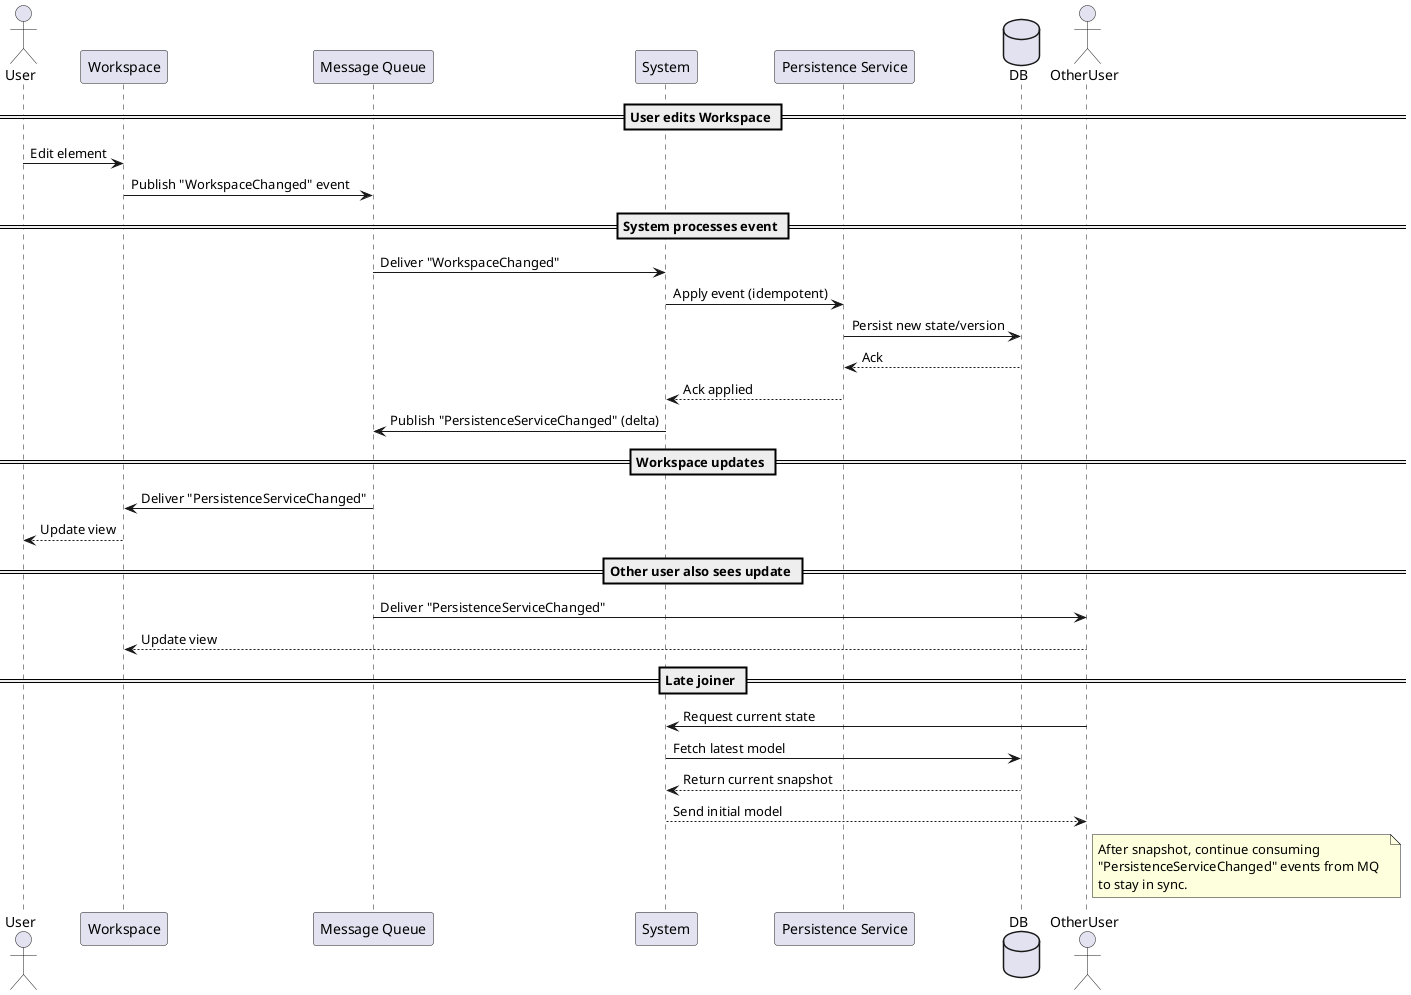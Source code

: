 @startuml event_streaming_with_db
actor User
participant Workspace
participant "Message Queue" as MQ
participant System
participant "Persistence Service" as PersistenceService
database DB
actor OtherUser

== User edits Workspace ==
User -> Workspace: Edit element
Workspace -> MQ: Publish "WorkspaceChanged" event

== System processes event ==
MQ -> System: Deliver "WorkspaceChanged"
System -> PersistenceService: Apply event (idempotent)
PersistenceService -> DB: Persist new state/version
DB --> PersistenceService: Ack
PersistenceService --> System: Ack applied
System -> MQ: Publish "PersistenceServiceChanged" (delta)

== Workspace updates ==
MQ -> Workspace: Deliver "PersistenceServiceChanged"
Workspace --> User: Update view

== Other user also sees update ==
MQ -> OtherUser: Deliver "PersistenceServiceChanged"
OtherUser --> Workspace: Update view

== Late joiner ==
OtherUser -> System: Request current state
System -> DB: Fetch latest model
DB --> System: Return current snapshot
System --> OtherUser: Send initial model
note right of OtherUser
After snapshot, continue consuming  
"PersistenceServiceChanged" events from MQ  
to stay in sync.  
end note
@enduml

